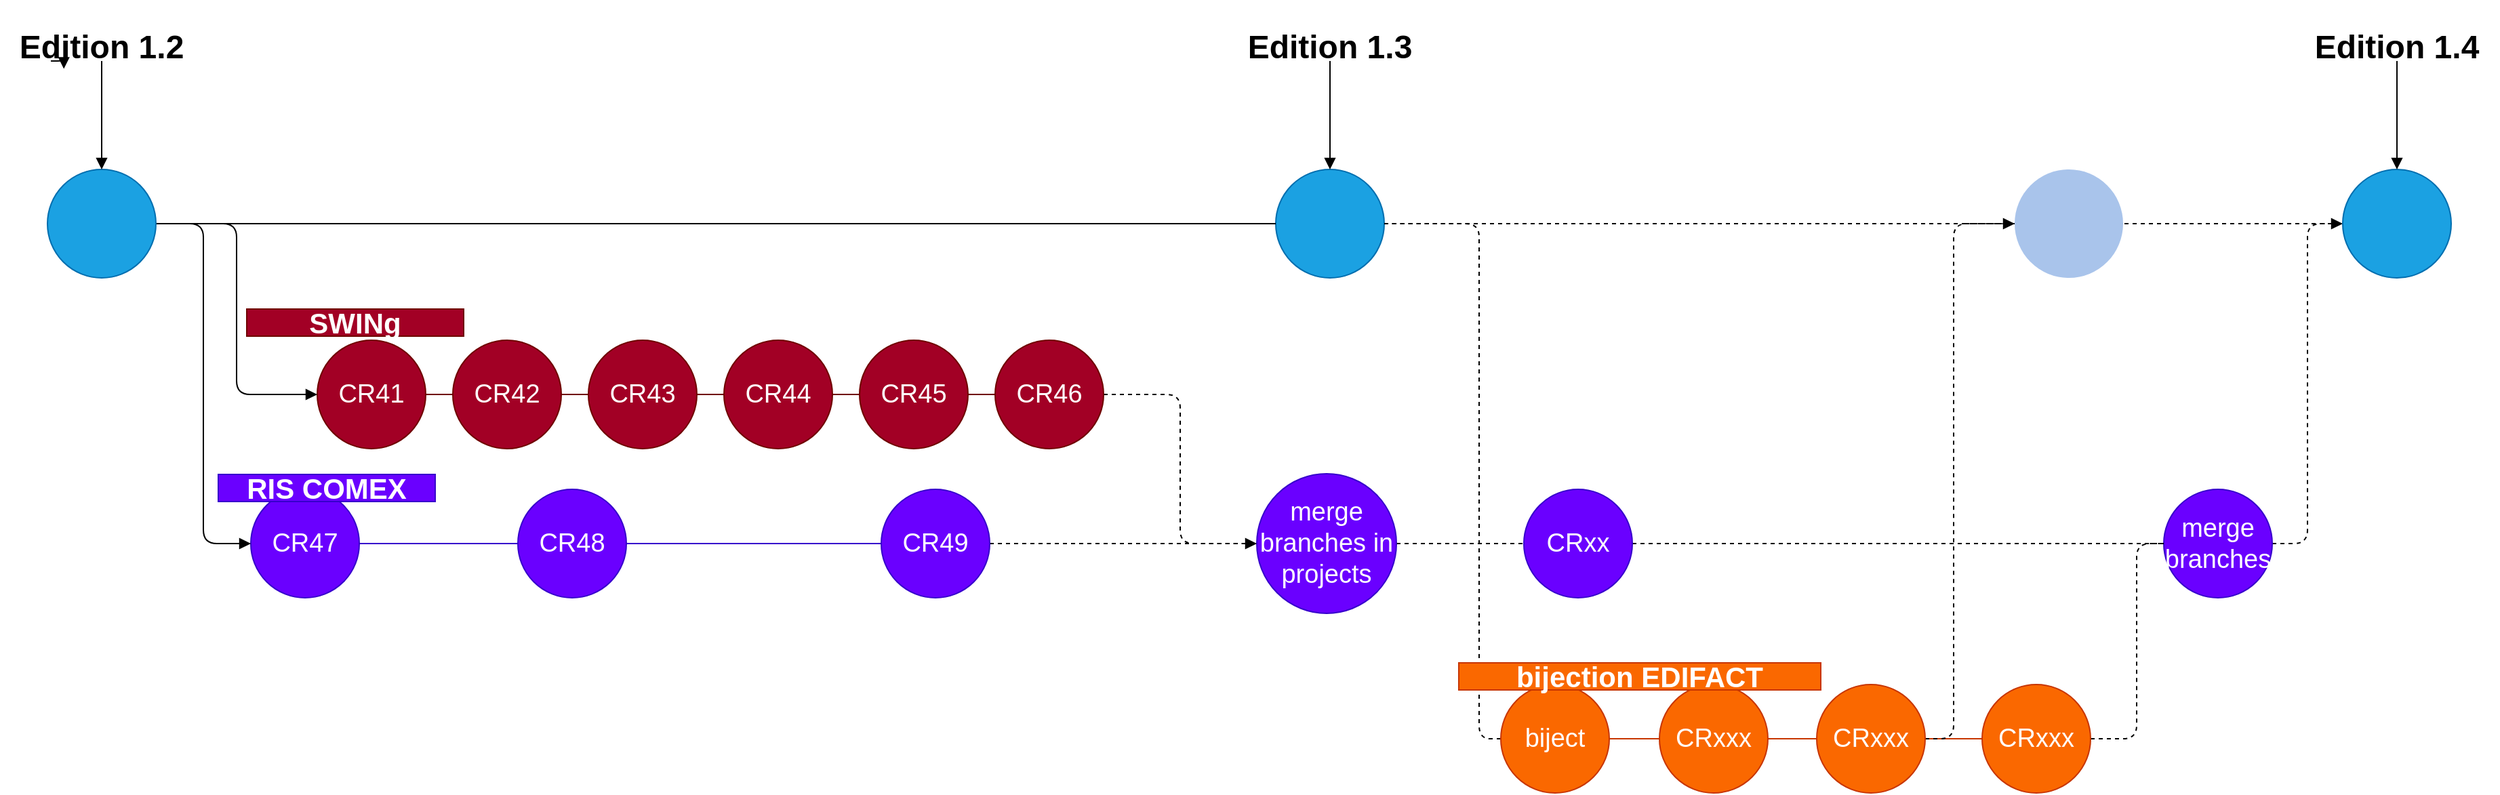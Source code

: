<mxfile version="13.9.6" type="github">
  <diagram id="6a731a19-8d31-9384-78a2-239565b7b9f0" name="Page-1">
    <mxGraphModel dx="3200" dy="1140" grid="0" gridSize="10" guides="1" tooltips="1" connect="1" arrows="1" fold="1" page="1" pageScale="1" pageWidth="1169" pageHeight="827" background="#ffffff" math="0" shadow="0">
      <root>
        <mxCell id="0" />
        <mxCell id="1" parent="0" />
        <mxCell id="fU0B5mbKIqQJxSJaI-YO-269" style="edgeStyle=orthogonalEdgeStyle;rounded=1;jumpSize=1;orthogonalLoop=1;jettySize=auto;html=1;dashed=1;endArrow=block;endFill=1;endSize=6;strokeWidth=1;fontSize=19;" edge="1" parent="1" source="fU0B5mbKIqQJxSJaI-YO-143" target="fU0B5mbKIqQJxSJaI-YO-147">
          <mxGeometry relative="1" as="geometry" />
        </mxCell>
        <mxCell id="fU0B5mbKIqQJxSJaI-YO-143" value="" style="ellipse;whiteSpace=wrap;html=1;aspect=fixed;fillColor=#1ba1e2;strokeColor=#006EAF;fontColor=#ffffff;" vertex="1" parent="1">
          <mxGeometry x="849" y="150" width="80" height="80" as="geometry" />
        </mxCell>
        <mxCell id="fU0B5mbKIqQJxSJaI-YO-147" value="" style="ellipse;whiteSpace=wrap;html=1;aspect=fixed;fillColor=#1ba1e2;strokeColor=#006EAF;fontColor=#ffffff;" vertex="1" parent="1">
          <mxGeometry x="1636" y="150" width="80" height="80" as="geometry" />
        </mxCell>
        <mxCell id="fU0B5mbKIqQJxSJaI-YO-262" style="edgeStyle=orthogonalEdgeStyle;rounded=1;jumpSize=1;orthogonalLoop=1;jettySize=auto;html=1;entryX=0.5;entryY=0;entryDx=0;entryDy=0;endArrow=block;endFill=1;endSize=6;strokeWidth=1;fontSize=19;" edge="1" parent="1" source="fU0B5mbKIqQJxSJaI-YO-149" target="fU0B5mbKIqQJxSJaI-YO-143">
          <mxGeometry relative="1" as="geometry" />
        </mxCell>
        <mxCell id="fU0B5mbKIqQJxSJaI-YO-149" value="&lt;h2&gt;Edition 1.3&lt;/h2&gt;" style="text;html=1;strokeColor=none;fillColor=none;align=center;verticalAlign=middle;whiteSpace=wrap;rounded=0;fontSize=16;" vertex="1" parent="1">
          <mxGeometry x="814" y="50" width="150" height="20" as="geometry" />
        </mxCell>
        <mxCell id="fU0B5mbKIqQJxSJaI-YO-235" style="edgeStyle=orthogonalEdgeStyle;rounded=1;jumpSize=1;orthogonalLoop=1;jettySize=auto;html=1;endArrow=block;endFill=1;endSize=6;strokeWidth=1;fontSize=19;" edge="1" parent="1" source="fU0B5mbKIqQJxSJaI-YO-151" target="fU0B5mbKIqQJxSJaI-YO-147">
          <mxGeometry relative="1" as="geometry" />
        </mxCell>
        <mxCell id="fU0B5mbKIqQJxSJaI-YO-151" value="&lt;h2&gt;Edition 1.4&lt;/h2&gt;" style="text;html=1;strokeColor=none;fillColor=none;align=center;verticalAlign=middle;whiteSpace=wrap;rounded=0;fontSize=16;" vertex="1" parent="1">
          <mxGeometry x="1601" y="50" width="150" height="20" as="geometry" />
        </mxCell>
        <mxCell id="fU0B5mbKIqQJxSJaI-YO-257" style="edgeStyle=orthogonalEdgeStyle;rounded=1;jumpSize=1;orthogonalLoop=1;jettySize=auto;html=1;dashed=1;endArrow=none;endFill=0;endSize=6;strokeWidth=1;fontSize=19;" edge="1" parent="1" source="fU0B5mbKIqQJxSJaI-YO-157" target="fU0B5mbKIqQJxSJaI-YO-256">
          <mxGeometry relative="1" as="geometry" />
        </mxCell>
        <mxCell id="fU0B5mbKIqQJxSJaI-YO-157" value="merge branches in &lt;br&gt;projects" style="ellipse;whiteSpace=wrap;html=1;aspect=fixed;fillColor=#6a00ff;fontColor=#ffffff;strokeColor=#3700CC;fontSize=19;" vertex="1" parent="1">
          <mxGeometry x="835" y="374.5" width="103" height="103" as="geometry" />
        </mxCell>
        <mxCell id="fU0B5mbKIqQJxSJaI-YO-196" style="edgeStyle=orthogonalEdgeStyle;rounded=1;jumpSize=1;orthogonalLoop=1;jettySize=auto;html=1;entryX=0;entryY=0.5;entryDx=0;entryDy=0;endArrow=none;endFill=0;endSize=6;strokeWidth=1;fontSize=19;fillColor=#fa6800;strokeColor=#C73500;" edge="1" parent="1" source="fU0B5mbKIqQJxSJaI-YO-159" target="fU0B5mbKIqQJxSJaI-YO-191">
          <mxGeometry relative="1" as="geometry" />
        </mxCell>
        <mxCell id="fU0B5mbKIqQJxSJaI-YO-210" style="edgeStyle=orthogonalEdgeStyle;rounded=1;jumpSize=1;orthogonalLoop=1;jettySize=auto;html=1;entryX=1;entryY=0.5;entryDx=0;entryDy=0;dashed=1;endArrow=none;endFill=0;endSize=6;strokeWidth=1;fontSize=19;exitX=0;exitY=0.5;exitDx=0;exitDy=0;" edge="1" parent="1" source="fU0B5mbKIqQJxSJaI-YO-159" target="fU0B5mbKIqQJxSJaI-YO-143">
          <mxGeometry relative="1" as="geometry">
            <Array as="points">
              <mxPoint x="999" y="570" />
              <mxPoint x="999" y="190" />
            </Array>
          </mxGeometry>
        </mxCell>
        <mxCell id="fU0B5mbKIqQJxSJaI-YO-159" value="biject" style="ellipse;whiteSpace=wrap;html=1;aspect=fixed;fillColor=#fa6800;fontColor=#ffffff;strokeColor=#C73500;fontSize=19;" vertex="1" parent="1">
          <mxGeometry x="1015" y="530" width="80" height="80" as="geometry" />
        </mxCell>
        <mxCell id="fU0B5mbKIqQJxSJaI-YO-197" style="edgeStyle=orthogonalEdgeStyle;rounded=1;jumpSize=1;orthogonalLoop=1;jettySize=auto;html=1;entryX=0;entryY=0.5;entryDx=0;entryDy=0;endArrow=none;endFill=0;endSize=6;strokeWidth=1;fontSize=19;fillColor=#fa6800;strokeColor=#C73500;" edge="1" parent="1" source="fU0B5mbKIqQJxSJaI-YO-191" target="fU0B5mbKIqQJxSJaI-YO-192">
          <mxGeometry relative="1" as="geometry" />
        </mxCell>
        <mxCell id="fU0B5mbKIqQJxSJaI-YO-191" value="CRxxx" style="ellipse;whiteSpace=wrap;html=1;aspect=fixed;strokeColor=#C73500;fillColor=#fa6800;fontColor=#ffffff;fontSize=19;" vertex="1" parent="1">
          <mxGeometry x="1132" y="530" width="80" height="80" as="geometry" />
        </mxCell>
        <mxCell id="fU0B5mbKIqQJxSJaI-YO-198" style="edgeStyle=orthogonalEdgeStyle;rounded=1;jumpSize=1;orthogonalLoop=1;jettySize=auto;html=1;endArrow=none;endFill=0;endSize=6;strokeWidth=1;fontSize=19;fillColor=#fa6800;strokeColor=#C73500;" edge="1" parent="1" source="fU0B5mbKIqQJxSJaI-YO-192" target="fU0B5mbKIqQJxSJaI-YO-193">
          <mxGeometry relative="1" as="geometry" />
        </mxCell>
        <mxCell id="fU0B5mbKIqQJxSJaI-YO-268" style="edgeStyle=orthogonalEdgeStyle;rounded=1;jumpSize=1;orthogonalLoop=1;jettySize=auto;html=1;entryX=0;entryY=0.5;entryDx=0;entryDy=0;endArrow=block;endFill=1;endSize=6;strokeWidth=1;fontSize=19;dashed=1;" edge="1" parent="1" source="fU0B5mbKIqQJxSJaI-YO-192" target="fU0B5mbKIqQJxSJaI-YO-263">
          <mxGeometry relative="1" as="geometry">
            <Array as="points">
              <mxPoint x="1349" y="570" />
              <mxPoint x="1349" y="190" />
            </Array>
          </mxGeometry>
        </mxCell>
        <mxCell id="fU0B5mbKIqQJxSJaI-YO-192" value="CRxxx" style="ellipse;whiteSpace=wrap;html=1;aspect=fixed;strokeColor=#C73500;fillColor=#fa6800;fontColor=#ffffff;fontSize=19;" vertex="1" parent="1">
          <mxGeometry x="1248" y="530" width="80" height="80" as="geometry" />
        </mxCell>
        <mxCell id="fU0B5mbKIqQJxSJaI-YO-200" style="edgeStyle=orthogonalEdgeStyle;rounded=1;jumpSize=1;orthogonalLoop=1;jettySize=auto;html=1;dashed=1;endArrow=none;endFill=0;endSize=6;strokeWidth=1;fontSize=19;entryX=0;entryY=0.5;entryDx=0;entryDy=0;" edge="1" parent="1" source="fU0B5mbKIqQJxSJaI-YO-193" target="fU0B5mbKIqQJxSJaI-YO-201">
          <mxGeometry relative="1" as="geometry">
            <mxPoint x="1505" y="530" as="targetPoint" />
            <Array as="points">
              <mxPoint x="1484" y="570" />
              <mxPoint x="1484" y="426" />
            </Array>
          </mxGeometry>
        </mxCell>
        <mxCell id="fU0B5mbKIqQJxSJaI-YO-193" value="CRxxx" style="ellipse;whiteSpace=wrap;html=1;aspect=fixed;strokeColor=#C73500;fillColor=#fa6800;fontColor=#ffffff;fontSize=19;" vertex="1" parent="1">
          <mxGeometry x="1370" y="530" width="80" height="80" as="geometry" />
        </mxCell>
        <mxCell id="fU0B5mbKIqQJxSJaI-YO-232" style="edgeStyle=orthogonalEdgeStyle;rounded=1;jumpSize=1;orthogonalLoop=1;jettySize=auto;html=1;entryX=0;entryY=0.5;entryDx=0;entryDy=0;dashed=1;endArrow=none;endFill=0;endSize=6;strokeWidth=1;fontSize=19;" edge="1" parent="1" source="fU0B5mbKIqQJxSJaI-YO-201" target="fU0B5mbKIqQJxSJaI-YO-147">
          <mxGeometry relative="1" as="geometry" />
        </mxCell>
        <mxCell id="fU0B5mbKIqQJxSJaI-YO-201" value="merge&lt;br style=&quot;font-size: 19px&quot;&gt;branches" style="ellipse;whiteSpace=wrap;html=1;aspect=fixed;fillColor=#6a00ff;fontColor=#ffffff;strokeColor=#3700CC;fontSize=19;" vertex="1" parent="1">
          <mxGeometry x="1504" y="386" width="80" height="80" as="geometry" />
        </mxCell>
        <mxCell id="fU0B5mbKIqQJxSJaI-YO-217" style="edgeStyle=orthogonalEdgeStyle;rounded=1;jumpSize=1;orthogonalLoop=1;jettySize=auto;html=1;endArrow=none;endFill=0;endSize=6;strokeWidth=1;fontSize=19;fillColor=#a20025;strokeColor=#6F0000;" edge="1" parent="1" source="fU0B5mbKIqQJxSJaI-YO-211" target="fU0B5mbKIqQJxSJaI-YO-212">
          <mxGeometry relative="1" as="geometry" />
        </mxCell>
        <mxCell id="fU0B5mbKIqQJxSJaI-YO-211" value="CR41" style="ellipse;whiteSpace=wrap;html=1;aspect=fixed;strokeColor=#6F0000;fillColor=#a20025;fontColor=#ffffff;fontSize=19;" vertex="1" parent="1">
          <mxGeometry x="142" y="276" width="80" height="80" as="geometry" />
        </mxCell>
        <mxCell id="fU0B5mbKIqQJxSJaI-YO-218" style="edgeStyle=orthogonalEdgeStyle;rounded=1;jumpSize=1;orthogonalLoop=1;jettySize=auto;html=1;endArrow=none;endFill=0;endSize=6;strokeWidth=1;fontSize=19;fillColor=#a20025;strokeColor=#6F0000;" edge="1" parent="1" source="fU0B5mbKIqQJxSJaI-YO-212" target="fU0B5mbKIqQJxSJaI-YO-213">
          <mxGeometry relative="1" as="geometry" />
        </mxCell>
        <mxCell id="fU0B5mbKIqQJxSJaI-YO-212" value="CR42" style="ellipse;whiteSpace=wrap;html=1;aspect=fixed;strokeColor=#6F0000;fillColor=#a20025;fontColor=#ffffff;fontSize=19;" vertex="1" parent="1">
          <mxGeometry x="242" y="276" width="80" height="80" as="geometry" />
        </mxCell>
        <mxCell id="fU0B5mbKIqQJxSJaI-YO-219" style="edgeStyle=orthogonalEdgeStyle;rounded=1;jumpSize=1;orthogonalLoop=1;jettySize=auto;html=1;entryX=0;entryY=0.5;entryDx=0;entryDy=0;endArrow=none;endFill=0;endSize=6;strokeWidth=1;fontSize=19;fillColor=#a20025;strokeColor=#6F0000;" edge="1" parent="1" source="fU0B5mbKIqQJxSJaI-YO-213" target="fU0B5mbKIqQJxSJaI-YO-214">
          <mxGeometry relative="1" as="geometry" />
        </mxCell>
        <mxCell id="fU0B5mbKIqQJxSJaI-YO-213" value="CR43" style="ellipse;whiteSpace=wrap;html=1;aspect=fixed;strokeColor=#6F0000;fillColor=#a20025;fontColor=#ffffff;fontSize=19;" vertex="1" parent="1">
          <mxGeometry x="342" y="276" width="80" height="80" as="geometry" />
        </mxCell>
        <mxCell id="fU0B5mbKIqQJxSJaI-YO-220" style="edgeStyle=orthogonalEdgeStyle;rounded=1;jumpSize=1;orthogonalLoop=1;jettySize=auto;html=1;entryX=0;entryY=0.5;entryDx=0;entryDy=0;endArrow=none;endFill=0;endSize=6;strokeWidth=1;fontSize=19;fillColor=#a20025;strokeColor=#6F0000;" edge="1" parent="1" source="fU0B5mbKIqQJxSJaI-YO-214" target="fU0B5mbKIqQJxSJaI-YO-215">
          <mxGeometry relative="1" as="geometry" />
        </mxCell>
        <mxCell id="fU0B5mbKIqQJxSJaI-YO-214" value="CR44" style="ellipse;whiteSpace=wrap;html=1;aspect=fixed;strokeColor=#6F0000;fillColor=#a20025;fontColor=#ffffff;fontSize=19;" vertex="1" parent="1">
          <mxGeometry x="442" y="276" width="80" height="80" as="geometry" />
        </mxCell>
        <mxCell id="fU0B5mbKIqQJxSJaI-YO-221" style="edgeStyle=orthogonalEdgeStyle;rounded=1;jumpSize=1;orthogonalLoop=1;jettySize=auto;html=1;entryX=0;entryY=0.5;entryDx=0;entryDy=0;endArrow=none;endFill=0;endSize=6;strokeWidth=1;fontSize=19;fillColor=#a20025;strokeColor=#6F0000;" edge="1" parent="1" source="fU0B5mbKIqQJxSJaI-YO-215" target="fU0B5mbKIqQJxSJaI-YO-216">
          <mxGeometry relative="1" as="geometry" />
        </mxCell>
        <mxCell id="fU0B5mbKIqQJxSJaI-YO-215" value="CR45" style="ellipse;whiteSpace=wrap;html=1;aspect=fixed;strokeColor=#6F0000;fillColor=#a20025;fontColor=#ffffff;fontSize=19;" vertex="1" parent="1">
          <mxGeometry x="542" y="276" width="80" height="80" as="geometry" />
        </mxCell>
        <mxCell id="fU0B5mbKIqQJxSJaI-YO-247" style="edgeStyle=orthogonalEdgeStyle;rounded=1;jumpSize=1;orthogonalLoop=1;jettySize=auto;html=1;exitX=1;exitY=0.5;exitDx=0;exitDy=0;entryX=0;entryY=0.5;entryDx=0;entryDy=0;dashed=1;endArrow=none;endFill=0;endSize=6;strokeWidth=1;fontSize=19;" edge="1" parent="1" source="fU0B5mbKIqQJxSJaI-YO-216" target="fU0B5mbKIqQJxSJaI-YO-157">
          <mxGeometry relative="1" as="geometry" />
        </mxCell>
        <mxCell id="fU0B5mbKIqQJxSJaI-YO-216" value="CR46" style="ellipse;whiteSpace=wrap;html=1;aspect=fixed;strokeColor=#6F0000;fillColor=#a20025;fontColor=#ffffff;fontSize=19;" vertex="1" parent="1">
          <mxGeometry x="642" y="276" width="80" height="80" as="geometry" />
        </mxCell>
        <mxCell id="fU0B5mbKIqQJxSJaI-YO-225" style="edgeStyle=orthogonalEdgeStyle;rounded=1;jumpSize=1;orthogonalLoop=1;jettySize=auto;html=1;entryX=0;entryY=0.5;entryDx=0;entryDy=0;endArrow=none;endFill=0;endSize=6;strokeWidth=1;fontSize=19;fillColor=#6a00ff;strokeColor=#3700CC;" edge="1" parent="1" source="fU0B5mbKIqQJxSJaI-YO-222" target="fU0B5mbKIqQJxSJaI-YO-223">
          <mxGeometry relative="1" as="geometry" />
        </mxCell>
        <mxCell id="fU0B5mbKIqQJxSJaI-YO-222" value="CR47" style="ellipse;whiteSpace=wrap;html=1;aspect=fixed;strokeColor=#3700CC;fillColor=#6a00ff;fontColor=#ffffff;fontSize=19;" vertex="1" parent="1">
          <mxGeometry x="93" y="386" width="80" height="80" as="geometry" />
        </mxCell>
        <mxCell id="fU0B5mbKIqQJxSJaI-YO-226" style="edgeStyle=orthogonalEdgeStyle;rounded=1;jumpSize=1;orthogonalLoop=1;jettySize=auto;html=1;entryX=0;entryY=0.5;entryDx=0;entryDy=0;endArrow=none;endFill=0;endSize=6;strokeWidth=1;fontSize=19;fillColor=#6a00ff;strokeColor=#3700CC;" edge="1" parent="1" source="fU0B5mbKIqQJxSJaI-YO-223" target="fU0B5mbKIqQJxSJaI-YO-224">
          <mxGeometry relative="1" as="geometry" />
        </mxCell>
        <mxCell id="fU0B5mbKIqQJxSJaI-YO-223" value="CR48" style="ellipse;whiteSpace=wrap;html=1;aspect=fixed;strokeColor=#3700CC;fillColor=#6a00ff;fontColor=#ffffff;fontSize=19;" vertex="1" parent="1">
          <mxGeometry x="290" y="386" width="80" height="80" as="geometry" />
        </mxCell>
        <mxCell id="fU0B5mbKIqQJxSJaI-YO-244" style="edgeStyle=orthogonalEdgeStyle;rounded=1;jumpSize=1;orthogonalLoop=1;jettySize=auto;html=1;entryX=0;entryY=0.5;entryDx=0;entryDy=0;endArrow=block;endFill=1;endSize=6;strokeWidth=1;fontSize=19;dashed=1;" edge="1" parent="1" source="fU0B5mbKIqQJxSJaI-YO-224" target="fU0B5mbKIqQJxSJaI-YO-157">
          <mxGeometry relative="1" as="geometry" />
        </mxCell>
        <mxCell id="fU0B5mbKIqQJxSJaI-YO-224" value="CR49" style="ellipse;whiteSpace=wrap;html=1;aspect=fixed;strokeColor=#3700CC;fillColor=#6a00ff;fontColor=#ffffff;fontSize=19;" vertex="1" parent="1">
          <mxGeometry x="558" y="386" width="80" height="80" as="geometry" />
        </mxCell>
        <mxCell id="fU0B5mbKIqQJxSJaI-YO-229" value="&lt;h2 style=&quot;font-size: 21px&quot;&gt;SWINg&lt;/h2&gt;" style="text;html=1;strokeColor=#6F0000;fillColor=#a20025;align=center;verticalAlign=middle;whiteSpace=wrap;rounded=0;fontSize=21;fontColor=#ffffff;" vertex="1" parent="1">
          <mxGeometry x="90" y="253" width="160" height="20" as="geometry" />
        </mxCell>
        <mxCell id="fU0B5mbKIqQJxSJaI-YO-230" value="&lt;h2 style=&quot;font-size: 21px&quot;&gt;RIS COMEX&lt;/h2&gt;" style="text;html=1;strokeColor=#3700CC;fillColor=#6a00ff;align=center;verticalAlign=middle;whiteSpace=wrap;rounded=0;fontSize=21;fontColor=#ffffff;" vertex="1" parent="1">
          <mxGeometry x="69" y="375" width="160" height="20" as="geometry" />
        </mxCell>
        <mxCell id="fU0B5mbKIqQJxSJaI-YO-240" style="edgeStyle=orthogonalEdgeStyle;rounded=1;jumpSize=1;orthogonalLoop=1;jettySize=auto;html=1;entryX=0;entryY=0.5;entryDx=0;entryDy=0;endArrow=block;endFill=1;endSize=6;strokeWidth=1;fontSize=19;exitX=1;exitY=0.5;exitDx=0;exitDy=0;" edge="1" parent="1" source="fU0B5mbKIqQJxSJaI-YO-236" target="fU0B5mbKIqQJxSJaI-YO-211">
          <mxGeometry relative="1" as="geometry" />
        </mxCell>
        <mxCell id="fU0B5mbKIqQJxSJaI-YO-243" style="edgeStyle=orthogonalEdgeStyle;rounded=1;jumpSize=1;orthogonalLoop=1;jettySize=auto;html=1;entryX=0;entryY=0.5;entryDx=0;entryDy=0;endArrow=block;endFill=1;endSize=6;strokeWidth=1;fontSize=19;" edge="1" parent="1" source="fU0B5mbKIqQJxSJaI-YO-236" target="fU0B5mbKIqQJxSJaI-YO-222">
          <mxGeometry relative="1" as="geometry" />
        </mxCell>
        <mxCell id="fU0B5mbKIqQJxSJaI-YO-245" style="edgeStyle=orthogonalEdgeStyle;rounded=1;jumpSize=1;orthogonalLoop=1;jettySize=auto;html=1;entryX=0;entryY=0.5;entryDx=0;entryDy=0;endArrow=none;endFill=0;endSize=6;strokeWidth=1;fontSize=19;" edge="1" parent="1" source="fU0B5mbKIqQJxSJaI-YO-236" target="fU0B5mbKIqQJxSJaI-YO-143">
          <mxGeometry relative="1" as="geometry" />
        </mxCell>
        <mxCell id="fU0B5mbKIqQJxSJaI-YO-236" value="" style="ellipse;whiteSpace=wrap;html=1;aspect=fixed;fillColor=#1ba1e2;strokeColor=#006EAF;fontColor=#ffffff;" vertex="1" parent="1">
          <mxGeometry x="-57" y="150" width="80" height="80" as="geometry" />
        </mxCell>
        <mxCell id="fU0B5mbKIqQJxSJaI-YO-242" style="edgeStyle=orthogonalEdgeStyle;rounded=1;jumpSize=1;orthogonalLoop=1;jettySize=auto;html=1;entryX=0.5;entryY=0;entryDx=0;entryDy=0;endArrow=block;endFill=1;endSize=6;strokeWidth=1;fontSize=19;" edge="1" parent="1" source="fU0B5mbKIqQJxSJaI-YO-239" target="fU0B5mbKIqQJxSJaI-YO-236">
          <mxGeometry relative="1" as="geometry" />
        </mxCell>
        <mxCell id="fU0B5mbKIqQJxSJaI-YO-239" value="&lt;h2&gt;Edition 1.2&lt;/h2&gt;" style="text;html=1;strokeColor=none;fillColor=none;align=center;verticalAlign=middle;whiteSpace=wrap;rounded=0;fontSize=16;" vertex="1" parent="1">
          <mxGeometry x="-92" y="50" width="150" height="20" as="geometry" />
        </mxCell>
        <mxCell id="fU0B5mbKIqQJxSJaI-YO-241" style="edgeStyle=orthogonalEdgeStyle;rounded=1;jumpSize=1;orthogonalLoop=1;jettySize=auto;html=1;exitX=0.25;exitY=1;exitDx=0;exitDy=0;entryX=0.314;entryY=1.286;entryDx=0;entryDy=0;entryPerimeter=0;endArrow=block;endFill=1;endSize=6;strokeWidth=1;fontSize=19;" edge="1" parent="1" source="fU0B5mbKIqQJxSJaI-YO-239" target="fU0B5mbKIqQJxSJaI-YO-239">
          <mxGeometry relative="1" as="geometry" />
        </mxCell>
        <mxCell id="fU0B5mbKIqQJxSJaI-YO-259" style="edgeStyle=orthogonalEdgeStyle;rounded=1;jumpSize=1;orthogonalLoop=1;jettySize=auto;html=1;entryX=0;entryY=0.5;entryDx=0;entryDy=0;dashed=1;endArrow=none;endFill=0;endSize=6;strokeWidth=1;fontSize=19;" edge="1" parent="1" source="fU0B5mbKIqQJxSJaI-YO-256" target="fU0B5mbKIqQJxSJaI-YO-201">
          <mxGeometry relative="1" as="geometry" />
        </mxCell>
        <mxCell id="fU0B5mbKIqQJxSJaI-YO-256" value="CRxx" style="ellipse;whiteSpace=wrap;html=1;aspect=fixed;fillColor=#6a00ff;fontColor=#ffffff;strokeColor=#3700CC;fontSize=19;" vertex="1" parent="1">
          <mxGeometry x="1032" y="386" width="80" height="80" as="geometry" />
        </mxCell>
        <mxCell id="fU0B5mbKIqQJxSJaI-YO-261" value="&lt;h2 style=&quot;font-size: 21px&quot;&gt;bijection EDIFACT&lt;/h2&gt;" style="text;html=1;strokeColor=#C73500;fillColor=#fa6800;align=center;verticalAlign=middle;whiteSpace=wrap;rounded=0;fontSize=21;fontColor=#ffffff;" vertex="1" parent="1">
          <mxGeometry x="984" y="514" width="267" height="20" as="geometry" />
        </mxCell>
        <mxCell id="fU0B5mbKIqQJxSJaI-YO-263" value="" style="ellipse;whiteSpace=wrap;html=1;aspect=fixed;fontColor=#ffffff;fontSize=19;strokeColor=none;fillColor=#A9C4EB;" vertex="1" parent="1">
          <mxGeometry x="1394" y="150" width="80" height="80" as="geometry" />
        </mxCell>
      </root>
    </mxGraphModel>
  </diagram>
</mxfile>
